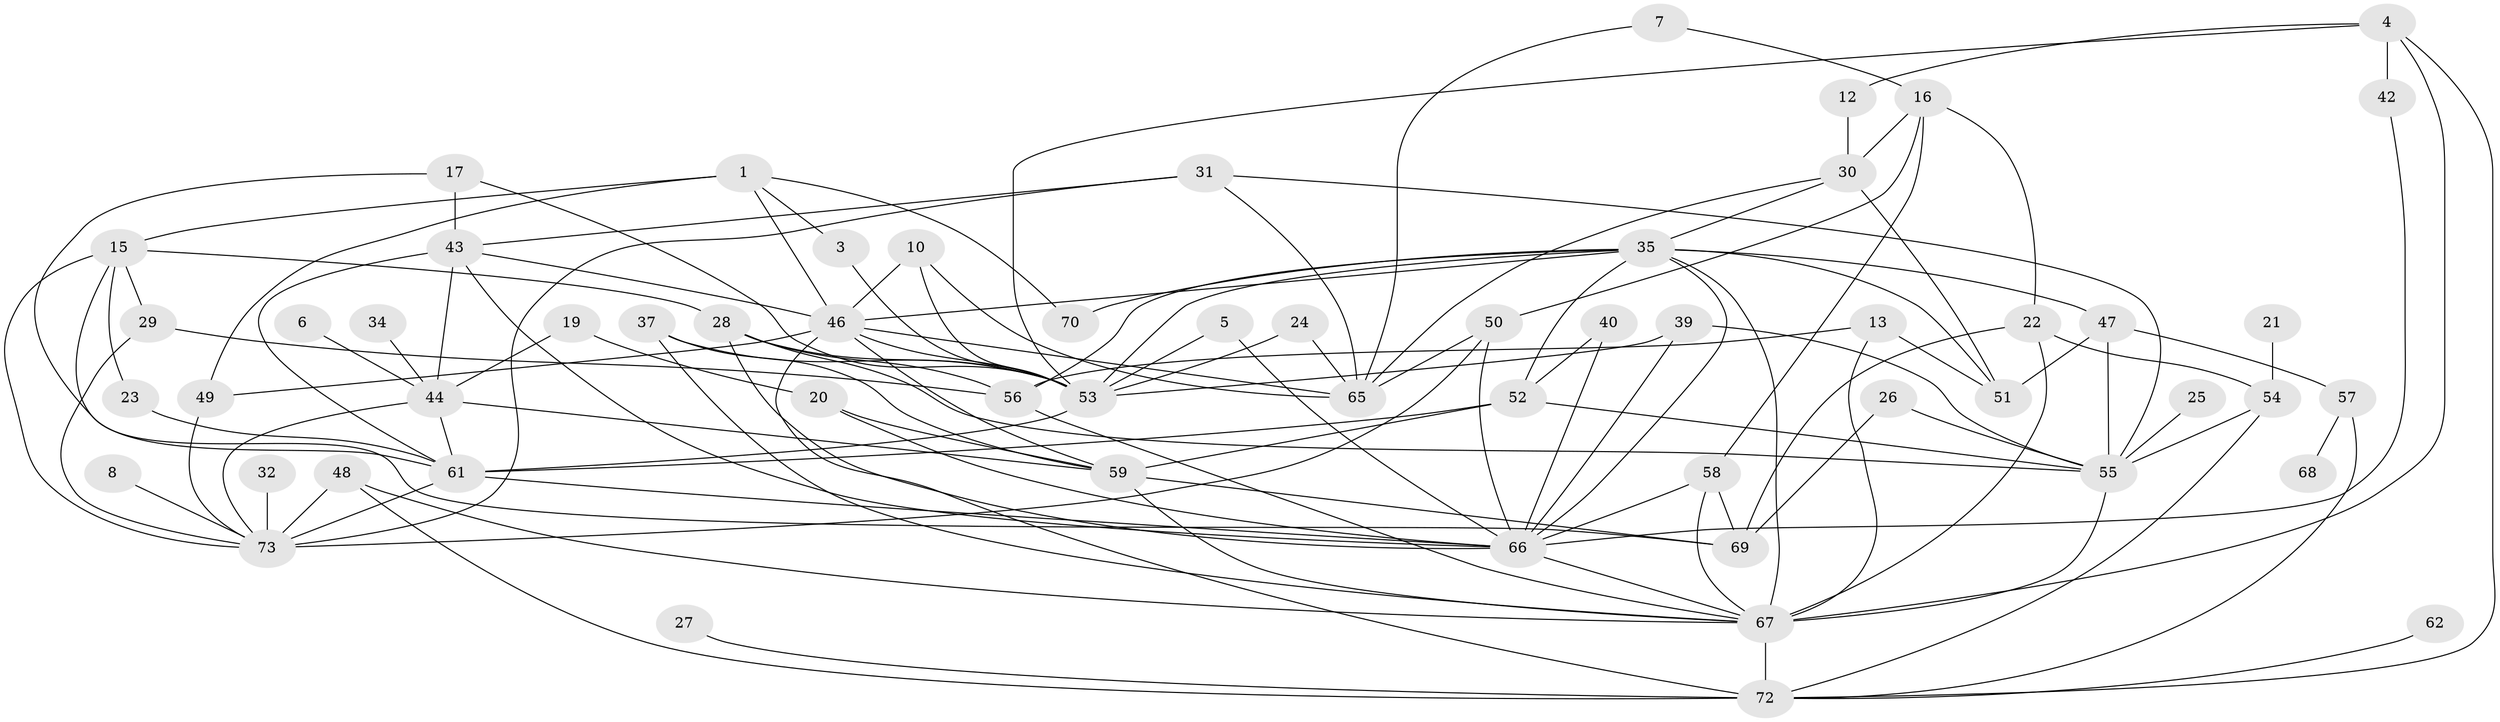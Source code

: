 // original degree distribution, {2: 0.1917808219178082, 4: 0.1232876712328767, 3: 0.23972602739726026, 0: 0.0821917808219178, 5: 0.136986301369863, 7: 0.02054794520547945, 6: 0.0410958904109589, 1: 0.1643835616438356}
// Generated by graph-tools (version 1.1) at 2025/49/03/09/25 03:49:04]
// undirected, 59 vertices, 126 edges
graph export_dot {
graph [start="1"]
  node [color=gray90,style=filled];
  1;
  3;
  4;
  5;
  6;
  7;
  8;
  10;
  12;
  13;
  15;
  16;
  17;
  19;
  20;
  21;
  22;
  23;
  24;
  25;
  26;
  27;
  28;
  29;
  30;
  31;
  32;
  34;
  35;
  37;
  39;
  40;
  42;
  43;
  44;
  46;
  47;
  48;
  49;
  50;
  51;
  52;
  53;
  54;
  55;
  56;
  57;
  58;
  59;
  61;
  62;
  65;
  66;
  67;
  68;
  69;
  70;
  72;
  73;
  1 -- 3 [weight=1.0];
  1 -- 15 [weight=1.0];
  1 -- 46 [weight=1.0];
  1 -- 49 [weight=1.0];
  1 -- 70 [weight=1.0];
  3 -- 53 [weight=1.0];
  4 -- 12 [weight=1.0];
  4 -- 42 [weight=1.0];
  4 -- 53 [weight=1.0];
  4 -- 67 [weight=1.0];
  4 -- 72 [weight=1.0];
  5 -- 53 [weight=1.0];
  5 -- 66 [weight=1.0];
  6 -- 44 [weight=1.0];
  7 -- 16 [weight=1.0];
  7 -- 65 [weight=1.0];
  8 -- 73 [weight=1.0];
  10 -- 46 [weight=1.0];
  10 -- 53 [weight=1.0];
  10 -- 65 [weight=1.0];
  12 -- 30 [weight=1.0];
  13 -- 51 [weight=1.0];
  13 -- 56 [weight=1.0];
  13 -- 67 [weight=1.0];
  15 -- 23 [weight=1.0];
  15 -- 28 [weight=1.0];
  15 -- 29 [weight=1.0];
  15 -- 69 [weight=1.0];
  15 -- 73 [weight=1.0];
  16 -- 22 [weight=1.0];
  16 -- 30 [weight=1.0];
  16 -- 50 [weight=1.0];
  16 -- 58 [weight=1.0];
  17 -- 43 [weight=1.0];
  17 -- 53 [weight=1.0];
  17 -- 61 [weight=1.0];
  19 -- 20 [weight=1.0];
  19 -- 44 [weight=1.0];
  20 -- 59 [weight=1.0];
  20 -- 66 [weight=1.0];
  21 -- 54 [weight=1.0];
  22 -- 54 [weight=1.0];
  22 -- 67 [weight=1.0];
  22 -- 69 [weight=1.0];
  23 -- 61 [weight=1.0];
  24 -- 53 [weight=1.0];
  24 -- 65 [weight=1.0];
  25 -- 55 [weight=1.0];
  26 -- 55 [weight=1.0];
  26 -- 69 [weight=1.0];
  27 -- 72 [weight=1.0];
  28 -- 53 [weight=1.0];
  28 -- 55 [weight=1.0];
  28 -- 56 [weight=1.0];
  28 -- 66 [weight=1.0];
  29 -- 56 [weight=1.0];
  29 -- 73 [weight=1.0];
  30 -- 35 [weight=1.0];
  30 -- 51 [weight=1.0];
  30 -- 65 [weight=1.0];
  31 -- 43 [weight=1.0];
  31 -- 55 [weight=1.0];
  31 -- 65 [weight=1.0];
  31 -- 73 [weight=1.0];
  32 -- 73 [weight=1.0];
  34 -- 44 [weight=1.0];
  35 -- 46 [weight=1.0];
  35 -- 47 [weight=1.0];
  35 -- 51 [weight=1.0];
  35 -- 52 [weight=1.0];
  35 -- 53 [weight=1.0];
  35 -- 56 [weight=1.0];
  35 -- 66 [weight=1.0];
  35 -- 67 [weight=1.0];
  35 -- 70 [weight=1.0];
  37 -- 53 [weight=2.0];
  37 -- 59 [weight=1.0];
  37 -- 67 [weight=1.0];
  39 -- 53 [weight=1.0];
  39 -- 55 [weight=1.0];
  39 -- 66 [weight=1.0];
  40 -- 52 [weight=1.0];
  40 -- 66 [weight=2.0];
  42 -- 66 [weight=1.0];
  43 -- 44 [weight=1.0];
  43 -- 46 [weight=1.0];
  43 -- 61 [weight=2.0];
  43 -- 66 [weight=1.0];
  44 -- 59 [weight=1.0];
  44 -- 61 [weight=1.0];
  44 -- 73 [weight=1.0];
  46 -- 49 [weight=1.0];
  46 -- 53 [weight=1.0];
  46 -- 59 [weight=1.0];
  46 -- 65 [weight=1.0];
  46 -- 72 [weight=1.0];
  47 -- 51 [weight=1.0];
  47 -- 55 [weight=1.0];
  47 -- 57 [weight=1.0];
  48 -- 67 [weight=1.0];
  48 -- 72 [weight=1.0];
  48 -- 73 [weight=1.0];
  49 -- 73 [weight=1.0];
  50 -- 65 [weight=1.0];
  50 -- 66 [weight=2.0];
  50 -- 73 [weight=1.0];
  52 -- 55 [weight=1.0];
  52 -- 59 [weight=1.0];
  52 -- 61 [weight=1.0];
  53 -- 61 [weight=1.0];
  54 -- 55 [weight=1.0];
  54 -- 72 [weight=1.0];
  55 -- 67 [weight=1.0];
  56 -- 67 [weight=1.0];
  57 -- 68 [weight=1.0];
  57 -- 72 [weight=1.0];
  58 -- 66 [weight=1.0];
  58 -- 67 [weight=1.0];
  58 -- 69 [weight=1.0];
  59 -- 67 [weight=1.0];
  59 -- 69 [weight=2.0];
  61 -- 66 [weight=1.0];
  61 -- 73 [weight=2.0];
  62 -- 72 [weight=1.0];
  66 -- 67 [weight=1.0];
  67 -- 72 [weight=2.0];
}
